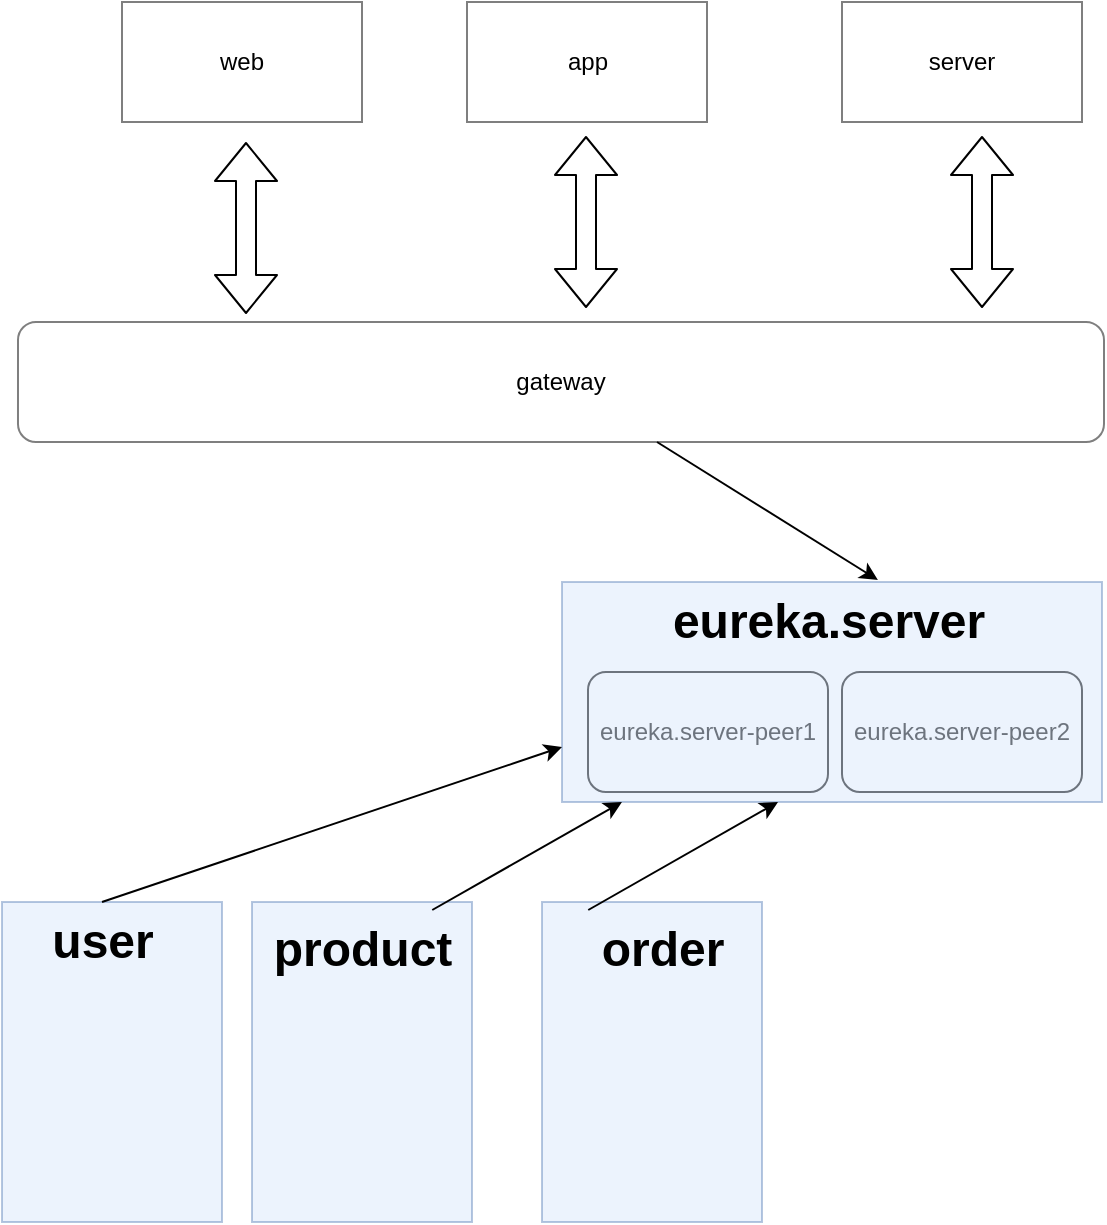 <mxfile version="10.4.9" type="github"><diagram id="VAecZUvFwGJ_DhLZ3FUP" name="第 1 页"><mxGraphModel dx="840" dy="436" grid="1" gridSize="10" guides="1" tooltips="1" connect="1" arrows="1" fold="1" page="1" pageScale="1" pageWidth="827" pageHeight="1169" math="0" shadow="0"><root><mxCell id="0"/><mxCell id="1" parent="0"/><mxCell id="YsRkm6foCewVo568n1-p-1" value="&lt;div&gt;&lt;span&gt;eureka.server-peer1&lt;/span&gt;&lt;/div&gt;" style="rounded=1;whiteSpace=wrap;html=1;" parent="1" vertex="1"><mxGeometry x="413" y="445" width="120" height="60" as="geometry"/></mxCell><mxCell id="YsRkm6foCewVo568n1-p-2" value="&lt;div&gt;&lt;span&gt;eureka.server-peer2&lt;/span&gt;&lt;/div&gt;" style="rounded=1;whiteSpace=wrap;html=1;" parent="1" vertex="1"><mxGeometry x="540" y="445" width="120" height="60" as="geometry"/></mxCell><mxCell id="YsRkm6foCewVo568n1-p-5" value="" style="rounded=0;whiteSpace=wrap;html=1;opacity=50;fillColor=#dae8fc;strokeColor=#6c8ebf;" parent="1" vertex="1"><mxGeometry x="400" y="400" width="270" height="110" as="geometry"/></mxCell><mxCell id="YsRkm6foCewVo568n1-p-7" value="&lt;div&gt;&lt;span&gt;eureka.server&lt;/span&gt;&lt;/div&gt;" style="text;strokeColor=none;fillColor=none;html=1;fontSize=24;fontStyle=1;verticalAlign=middle;align=center;opacity=50;" parent="1" vertex="1"><mxGeometry x="412.5" y="405" width="240" height="30" as="geometry"/></mxCell><mxCell id="fEYGdSBY8zeOL1PvM23d-1" value="" style="rounded=0;whiteSpace=wrap;html=1;opacity=50;fillColor=#dae8fc;strokeColor=#6c8ebf;" vertex="1" parent="1"><mxGeometry x="120" y="560" width="110" height="160" as="geometry"/></mxCell><mxCell id="fEYGdSBY8zeOL1PvM23d-2" value="user" style="text;strokeColor=none;fillColor=none;html=1;fontSize=24;fontStyle=1;verticalAlign=middle;align=center;opacity=50;" vertex="1" parent="1"><mxGeometry x="120" y="560" width="100" height="40" as="geometry"/></mxCell><mxCell id="fEYGdSBY8zeOL1PvM23d-4" value="gateway" style="rounded=1;whiteSpace=wrap;html=1;opacity=50;" vertex="1" parent="1"><mxGeometry x="128" y="270" width="543" height="60" as="geometry"/></mxCell><mxCell id="fEYGdSBY8zeOL1PvM23d-5" value="web" style="rounded=0;whiteSpace=wrap;html=1;opacity=50;" vertex="1" parent="1"><mxGeometry x="180" y="110" width="120" height="60" as="geometry"/></mxCell><mxCell id="fEYGdSBY8zeOL1PvM23d-6" value="app" style="rounded=0;whiteSpace=wrap;html=1;opacity=50;" vertex="1" parent="1"><mxGeometry x="352.5" y="110" width="120" height="60" as="geometry"/></mxCell><mxCell id="fEYGdSBY8zeOL1PvM23d-7" value="server" style="rounded=0;whiteSpace=wrap;html=1;opacity=50;" vertex="1" parent="1"><mxGeometry x="540" y="110" width="120" height="60" as="geometry"/></mxCell><mxCell id="fEYGdSBY8zeOL1PvM23d-9" value="" style="rounded=0;whiteSpace=wrap;html=1;opacity=50;fillColor=#dae8fc;strokeColor=#6c8ebf;" vertex="1" parent="1"><mxGeometry x="245" y="560" width="110" height="160" as="geometry"/></mxCell><mxCell id="fEYGdSBY8zeOL1PvM23d-10" value="" style="rounded=0;whiteSpace=wrap;html=1;opacity=50;fillColor=#dae8fc;strokeColor=#6c8ebf;" vertex="1" parent="1"><mxGeometry x="390" y="560" width="110" height="160" as="geometry"/></mxCell><mxCell id="fEYGdSBY8zeOL1PvM23d-11" value="" style="endArrow=classic;html=1;entryX=0.585;entryY=-0.009;entryDx=0;entryDy=0;entryPerimeter=0;" edge="1" parent="1" source="fEYGdSBY8zeOL1PvM23d-4" target="YsRkm6foCewVo568n1-p-5"><mxGeometry width="50" height="50" relative="1" as="geometry"><mxPoint x="500" y="390" as="sourcePoint"/><mxPoint x="560" y="380" as="targetPoint"/></mxGeometry></mxCell><mxCell id="fEYGdSBY8zeOL1PvM23d-12" value="product" style="text;strokeColor=none;fillColor=none;html=1;fontSize=24;fontStyle=1;verticalAlign=middle;align=center;opacity=50;" vertex="1" parent="1"><mxGeometry x="250" y="564" width="100" height="40" as="geometry"/></mxCell><mxCell id="fEYGdSBY8zeOL1PvM23d-13" value="order" style="text;strokeColor=none;fillColor=none;html=1;fontSize=24;fontStyle=1;verticalAlign=middle;align=center;opacity=50;" vertex="1" parent="1"><mxGeometry x="400" y="564" width="100" height="40" as="geometry"/></mxCell><mxCell id="fEYGdSBY8zeOL1PvM23d-14" value="" style="endArrow=classic;html=1;entryX=0.111;entryY=1;entryDx=0;entryDy=0;entryPerimeter=0;" edge="1" parent="1" source="fEYGdSBY8zeOL1PvM23d-12" target="YsRkm6foCewVo568n1-p-5"><mxGeometry width="50" height="50" relative="1" as="geometry"><mxPoint x="300" y="543.289" as="sourcePoint"/><mxPoint x="300" y="493.289" as="targetPoint"/></mxGeometry></mxCell><mxCell id="fEYGdSBY8zeOL1PvM23d-15" value="" style="endArrow=classic;html=1;entryX=0.111;entryY=1;entryDx=0;entryDy=0;entryPerimeter=0;" edge="1" parent="1"><mxGeometry width="50" height="50" relative="1" as="geometry"><mxPoint x="413.135" y="564" as="sourcePoint"/><mxPoint x="508" y="510" as="targetPoint"/></mxGeometry></mxCell><mxCell id="fEYGdSBY8zeOL1PvM23d-18" value="" style="endArrow=classic;html=1;exitX=0.5;exitY=0;exitDx=0;exitDy=0;entryX=0;entryY=0.75;entryDx=0;entryDy=0;" edge="1" parent="1" source="fEYGdSBY8zeOL1PvM23d-2" target="YsRkm6foCewVo568n1-p-5"><mxGeometry width="50" height="50" relative="1" as="geometry"><mxPoint x="170.135" y="537" as="sourcePoint"/><mxPoint x="390" y="480" as="targetPoint"/></mxGeometry></mxCell><mxCell id="fEYGdSBY8zeOL1PvM23d-20" value="" style="shape=flexArrow;endArrow=classic;startArrow=classic;html=1;exitX=0.199;exitY=-0.067;exitDx=0;exitDy=0;exitPerimeter=0;" edge="1" parent="1"><mxGeometry width="50" height="50" relative="1" as="geometry"><mxPoint x="242" y="266" as="sourcePoint"/><mxPoint x="242" y="180" as="targetPoint"/></mxGeometry></mxCell><mxCell id="fEYGdSBY8zeOL1PvM23d-22" value="" style="shape=flexArrow;endArrow=classic;startArrow=classic;html=1;exitX=0.199;exitY=-0.067;exitDx=0;exitDy=0;exitPerimeter=0;" edge="1" parent="1"><mxGeometry width="50" height="50" relative="1" as="geometry"><mxPoint x="412" y="263" as="sourcePoint"/><mxPoint x="412" y="177" as="targetPoint"/></mxGeometry></mxCell><mxCell id="fEYGdSBY8zeOL1PvM23d-23" value="" style="shape=flexArrow;endArrow=classic;startArrow=classic;html=1;exitX=0.199;exitY=-0.067;exitDx=0;exitDy=0;exitPerimeter=0;" edge="1" parent="1"><mxGeometry width="50" height="50" relative="1" as="geometry"><mxPoint x="610" y="263" as="sourcePoint"/><mxPoint x="610" y="177" as="targetPoint"/></mxGeometry></mxCell></root></mxGraphModel></diagram></mxfile>